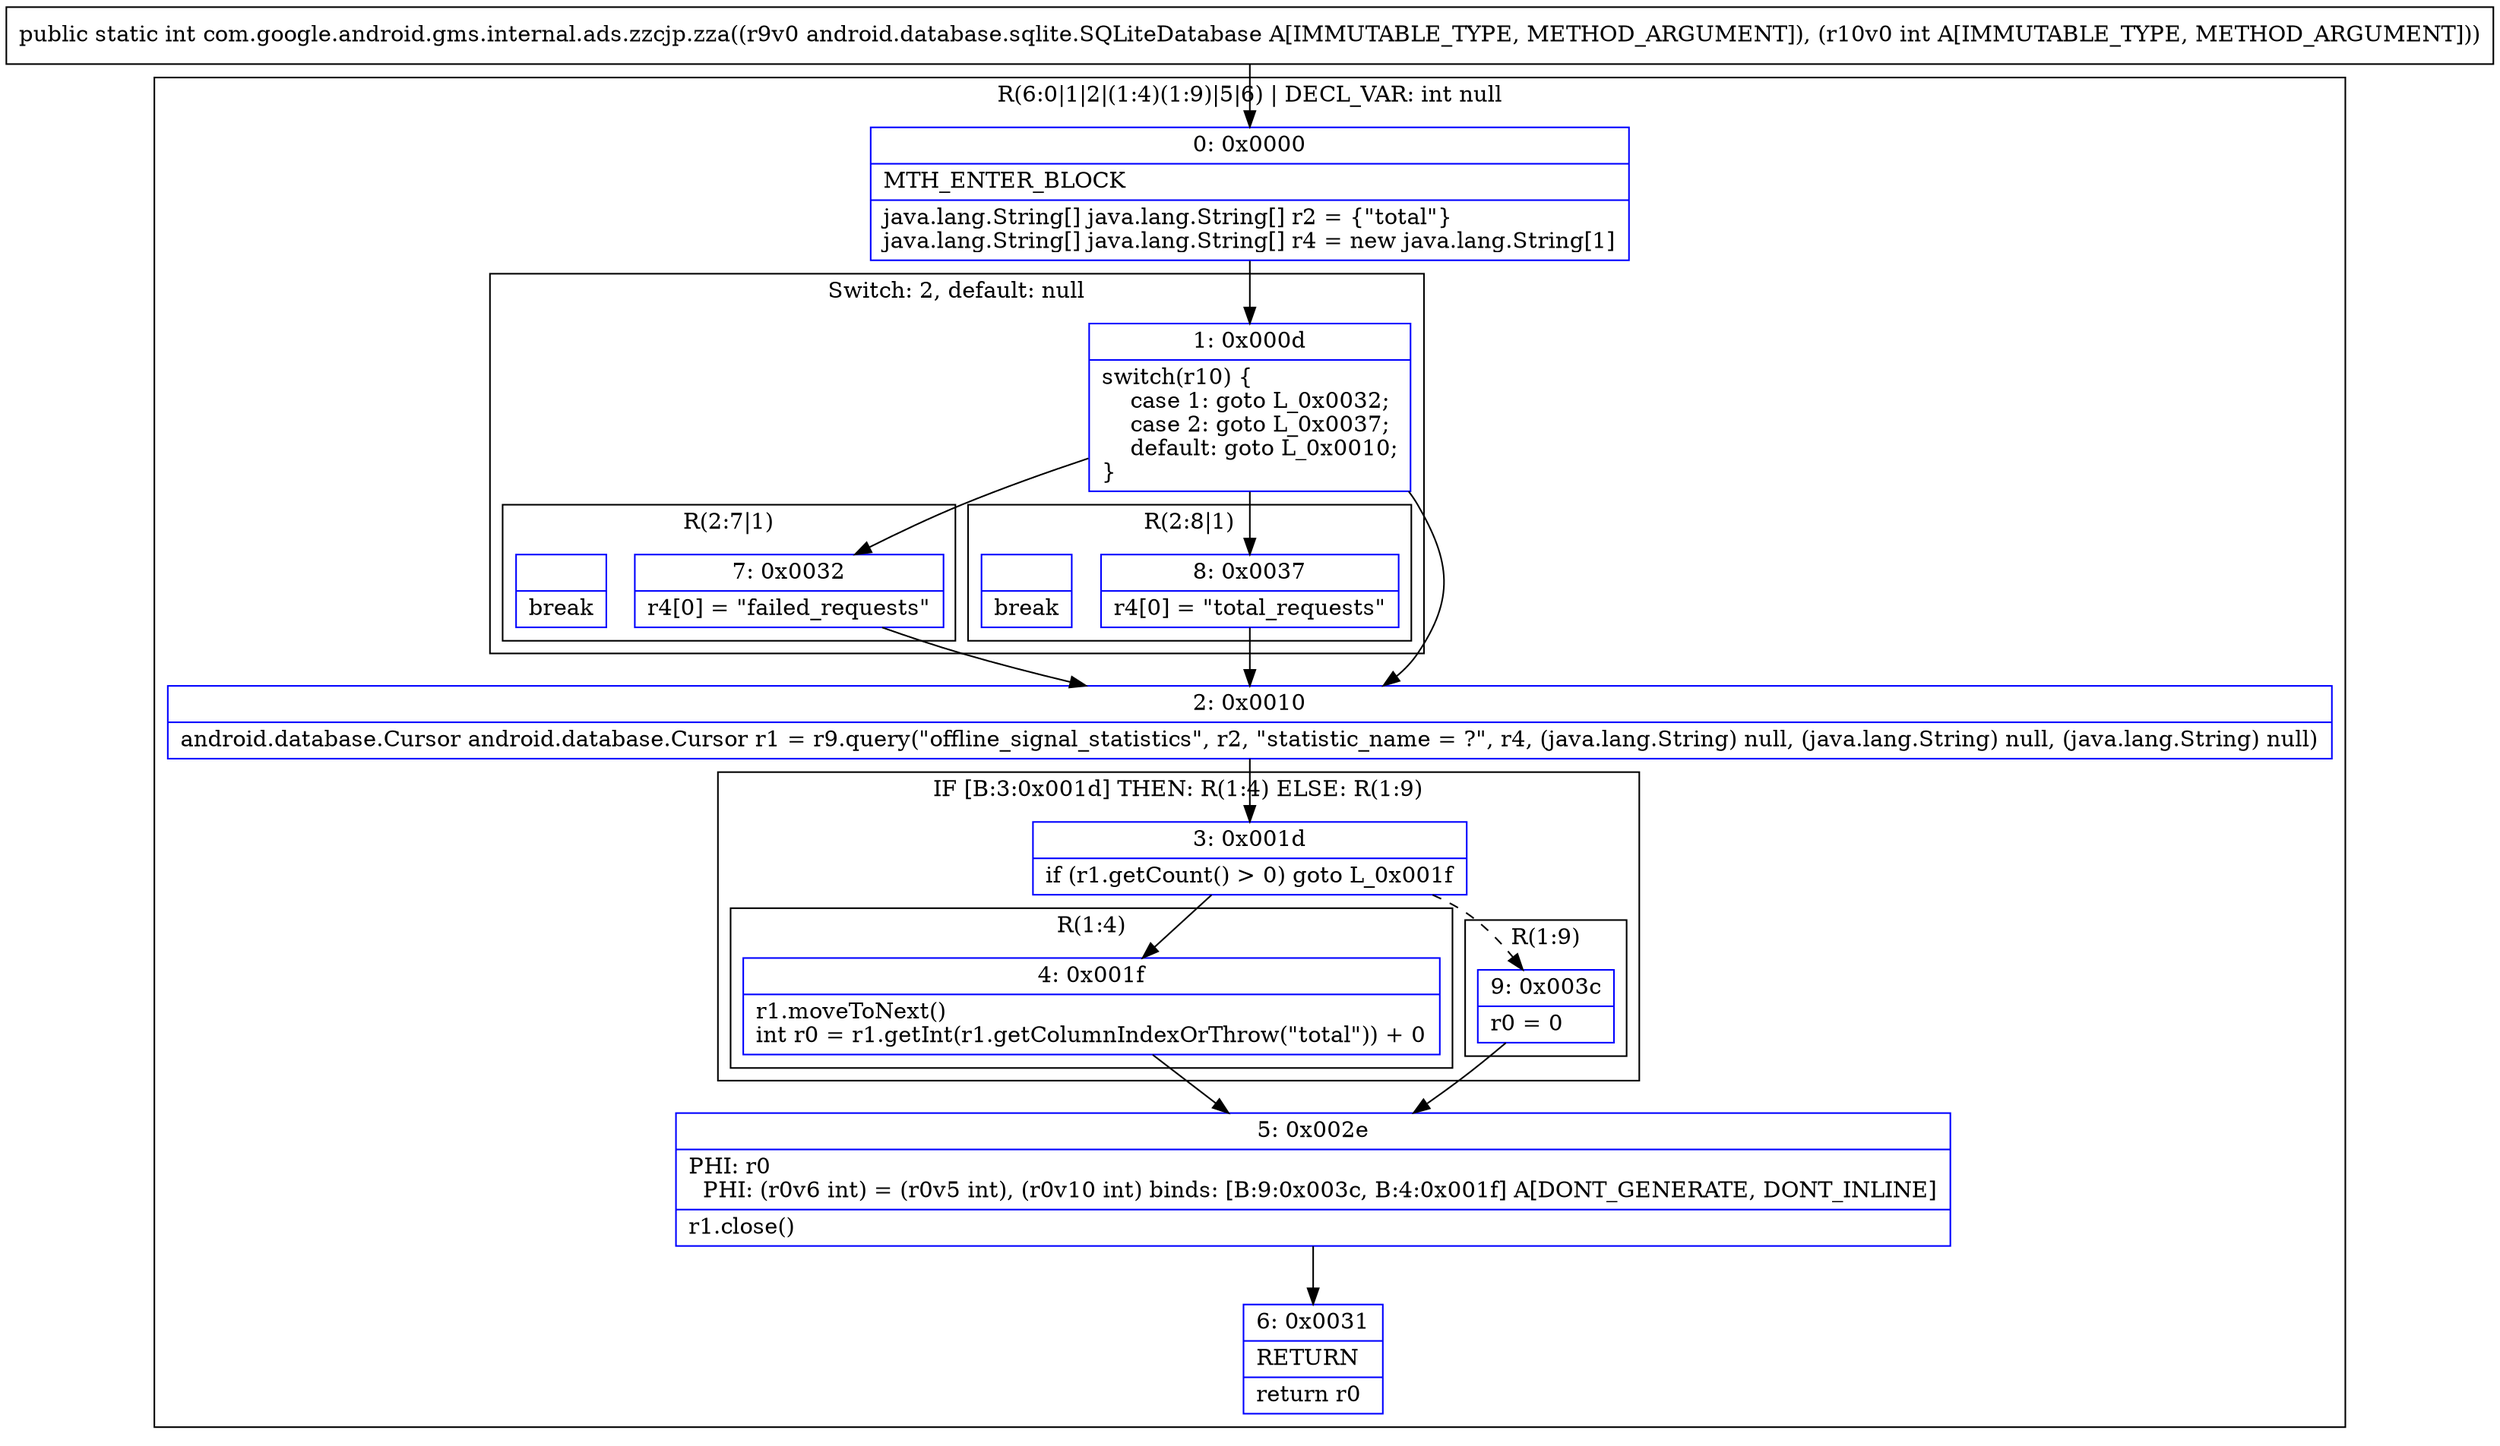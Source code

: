 digraph "CFG forcom.google.android.gms.internal.ads.zzcjp.zza(Landroid\/database\/sqlite\/SQLiteDatabase;I)I" {
subgraph cluster_Region_42123853 {
label = "R(6:0|1|2|(1:4)(1:9)|5|6) | DECL_VAR: int null\l";
node [shape=record,color=blue];
Node_0 [shape=record,label="{0\:\ 0x0000|MTH_ENTER_BLOCK\l|java.lang.String[] java.lang.String[] r2 = \{\"total\"\}\ljava.lang.String[] java.lang.String[] r4 = new java.lang.String[1]\l}"];
subgraph cluster_SwitchRegion_233195805 {
label = "Switch: 2, default: null";
node [shape=record,color=blue];
Node_1 [shape=record,label="{1\:\ 0x000d|switch(r10) \{\l    case 1: goto L_0x0032;\l    case 2: goto L_0x0037;\l    default: goto L_0x0010;\l\}\l}"];
subgraph cluster_Region_2062892818 {
label = "R(2:7|1)";
node [shape=record,color=blue];
Node_7 [shape=record,label="{7\:\ 0x0032|r4[0] = \"failed_requests\"\l}"];
Node_InsnContainer_719592399 [shape=record,label="{|break\l}"];
}
subgraph cluster_Region_1321456472 {
label = "R(2:8|1)";
node [shape=record,color=blue];
Node_8 [shape=record,label="{8\:\ 0x0037|r4[0] = \"total_requests\"\l}"];
Node_InsnContainer_231559463 [shape=record,label="{|break\l}"];
}
}
Node_2 [shape=record,label="{2\:\ 0x0010|android.database.Cursor android.database.Cursor r1 = r9.query(\"offline_signal_statistics\", r2, \"statistic_name = ?\", r4, (java.lang.String) null, (java.lang.String) null, (java.lang.String) null)\l}"];
subgraph cluster_IfRegion_1895143531 {
label = "IF [B:3:0x001d] THEN: R(1:4) ELSE: R(1:9)";
node [shape=record,color=blue];
Node_3 [shape=record,label="{3\:\ 0x001d|if (r1.getCount() \> 0) goto L_0x001f\l}"];
subgraph cluster_Region_1685175442 {
label = "R(1:4)";
node [shape=record,color=blue];
Node_4 [shape=record,label="{4\:\ 0x001f|r1.moveToNext()\lint r0 = r1.getInt(r1.getColumnIndexOrThrow(\"total\")) + 0\l}"];
}
subgraph cluster_Region_925827745 {
label = "R(1:9)";
node [shape=record,color=blue];
Node_9 [shape=record,label="{9\:\ 0x003c|r0 = 0\l}"];
}
}
Node_5 [shape=record,label="{5\:\ 0x002e|PHI: r0 \l  PHI: (r0v6 int) = (r0v5 int), (r0v10 int) binds: [B:9:0x003c, B:4:0x001f] A[DONT_GENERATE, DONT_INLINE]\l|r1.close()\l}"];
Node_6 [shape=record,label="{6\:\ 0x0031|RETURN\l|return r0\l}"];
}
MethodNode[shape=record,label="{public static int com.google.android.gms.internal.ads.zzcjp.zza((r9v0 android.database.sqlite.SQLiteDatabase A[IMMUTABLE_TYPE, METHOD_ARGUMENT]), (r10v0 int A[IMMUTABLE_TYPE, METHOD_ARGUMENT])) }"];
MethodNode -> Node_0;
Node_0 -> Node_1;
Node_1 -> Node_2;
Node_1 -> Node_7;
Node_1 -> Node_8;
Node_7 -> Node_2;
Node_8 -> Node_2;
Node_2 -> Node_3;
Node_3 -> Node_4;
Node_3 -> Node_9[style=dashed];
Node_4 -> Node_5;
Node_9 -> Node_5;
Node_5 -> Node_6;
}

